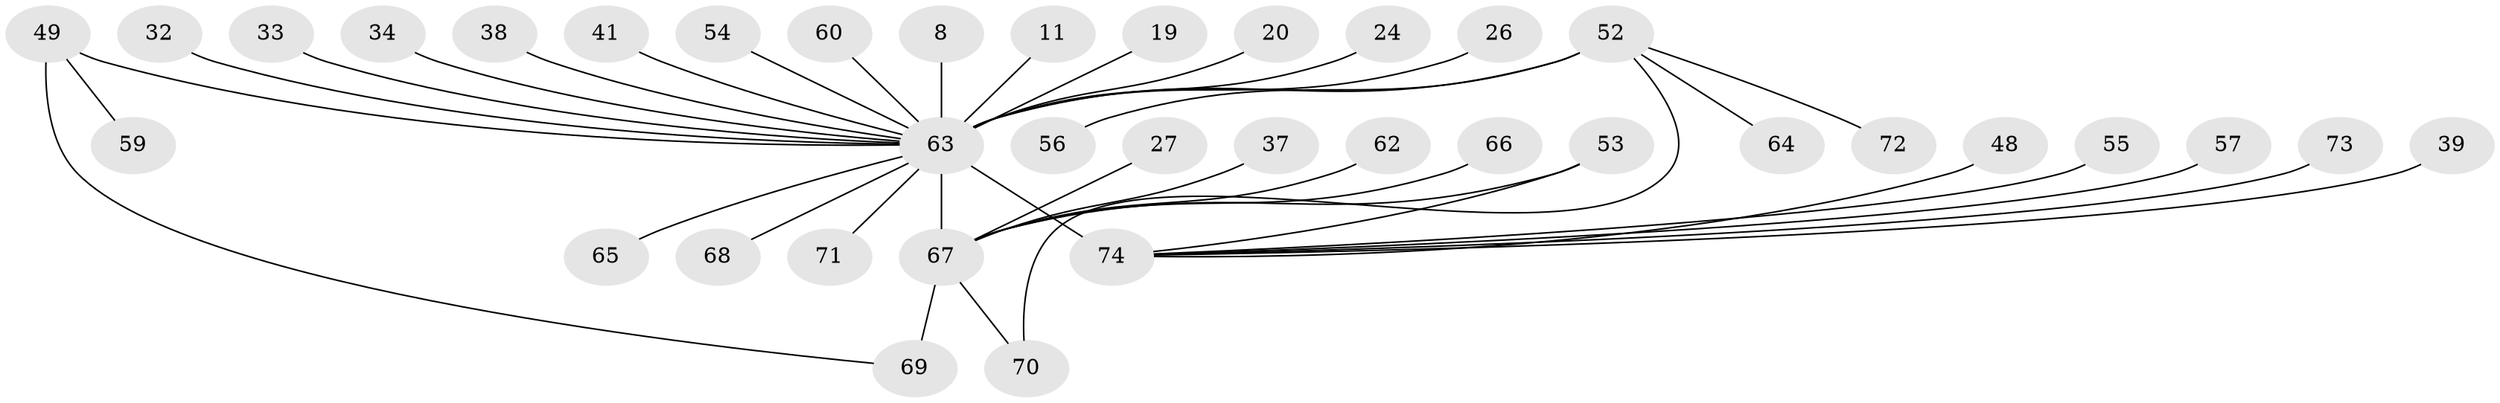 // original degree distribution, {5: 0.05405405405405406, 15: 0.013513513513513514, 17: 0.013513513513513514, 3: 0.13513513513513514, 12: 0.013513513513513514, 4: 0.02702702702702703, 2: 0.16216216216216217, 6: 0.02702702702702703, 7: 0.02702702702702703, 1: 0.4864864864864865, 8: 0.02702702702702703, 10: 0.013513513513513514}
// Generated by graph-tools (version 1.1) at 2025/48/03/09/25 04:48:27]
// undirected, 37 vertices, 39 edges
graph export_dot {
graph [start="1"]
  node [color=gray90,style=filled];
  8;
  11;
  19;
  20;
  24;
  26;
  27;
  32;
  33;
  34;
  37;
  38;
  39;
  41;
  48;
  49 [super="+10+15+29+36"];
  52 [super="+13+21"];
  53 [super="+25"];
  54 [super="+22"];
  55;
  56;
  57;
  59;
  60 [super="+58"];
  62;
  63 [super="+51+61+28+3+46"];
  64;
  65;
  66;
  67 [super="+50+40+35"];
  68;
  69;
  70;
  71;
  72;
  73 [super="+16"];
  74 [super="+47"];
  8 -- 63 [weight=2];
  11 -- 63;
  19 -- 63;
  20 -- 63 [weight=2];
  24 -- 63;
  26 -- 63;
  27 -- 67;
  32 -- 63;
  33 -- 63;
  34 -- 63;
  37 -- 67;
  38 -- 63 [weight=2];
  39 -- 74;
  41 -- 63;
  48 -- 74;
  49 -- 69;
  49 -- 59;
  49 -- 63 [weight=3];
  52 -- 64;
  52 -- 70;
  52 -- 72;
  52 -- 56;
  52 -- 63 [weight=8];
  53 -- 74;
  53 -- 67;
  54 -- 63;
  55 -- 74;
  57 -- 74;
  60 -- 63;
  62 -- 67;
  63 -- 74 [weight=11];
  63 -- 67 [weight=7];
  63 -- 71;
  63 -- 65;
  63 -- 68;
  66 -- 67;
  67 -- 69 [weight=2];
  67 -- 70;
  73 -- 74;
}
